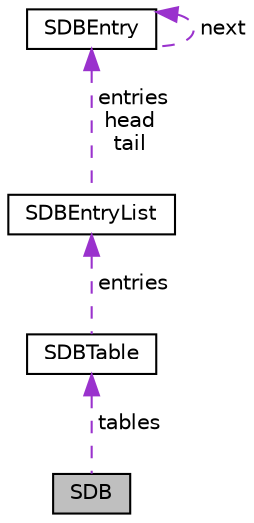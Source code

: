 digraph "SDB"
{
 // LATEX_PDF_SIZE
  edge [fontname="Helvetica",fontsize="10",labelfontname="Helvetica",labelfontsize="10"];
  node [fontname="Helvetica",fontsize="10",shape=record];
  Node1 [label="SDB",height=0.2,width=0.4,color="black", fillcolor="grey75", style="filled", fontcolor="black",tooltip=" "];
  Node2 -> Node1 [dir="back",color="darkorchid3",fontsize="10",style="dashed",label=" tables" ,fontname="Helvetica"];
  Node2 [label="SDBTable",height=0.2,width=0.4,color="black", fillcolor="white", style="filled",URL="$structSDBTable.html",tooltip=" "];
  Node3 -> Node2 [dir="back",color="darkorchid3",fontsize="10",style="dashed",label=" entries" ,fontname="Helvetica"];
  Node3 [label="SDBEntryList",height=0.2,width=0.4,color="black", fillcolor="white", style="filled",URL="$structSDBEntryList.html",tooltip=" "];
  Node4 -> Node3 [dir="back",color="darkorchid3",fontsize="10",style="dashed",label=" entries\nhead\ntail" ,fontname="Helvetica"];
  Node4 [label="SDBEntry",height=0.2,width=0.4,color="black", fillcolor="white", style="filled",URL="$structSDBEntry.html",tooltip=" "];
  Node4 -> Node4 [dir="back",color="darkorchid3",fontsize="10",style="dashed",label=" next" ,fontname="Helvetica"];
}
